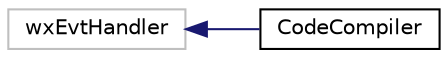 digraph "Graphical Class Hierarchy"
{
  edge [fontname="Helvetica",fontsize="10",labelfontname="Helvetica",labelfontsize="10"];
  node [fontname="Helvetica",fontsize="10",shape=record];
  rankdir="LR";
  Node1 [label="wxEvtHandler",height=0.2,width=0.4,color="grey75", fillcolor="white", style="filled"];
  Node1 -> Node2 [dir="back",color="midnightblue",fontsize="10",style="solid",fontname="Helvetica"];
  Node2 [label="CodeCompiler",height=0.2,width=0.4,color="black", fillcolor="white", style="filled",URL="$d2/d33/class_code_compiler.html",tooltip="C++ Code compiler This class uses a thread to launch Clang compiler according to the task added using..."];
}
